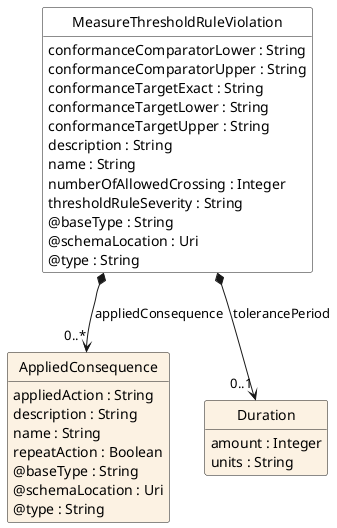 @startuml
hide circle
hide methods
hide stereotype
show <<Enumeration>> stereotype
skinparam class {
   BackgroundColor<<Enumeration>> #E6F5F7
   BackgroundColor<<Ref>> #FFFFE0
   BackgroundColor<<Pivot>> #FFFFFFF
   BackgroundColor<<SimpleType>> #E2F0DA
   BackgroundColor #FCF2E3
}

class MeasureThresholdRuleViolation <<Pivot>> {
    conformanceComparatorLower : String
    conformanceComparatorUpper : String
    conformanceTargetExact : String
    conformanceTargetLower : String
    conformanceTargetUpper : String
    description : String
    name : String
    numberOfAllowedCrossing : Integer
    thresholdRuleSeverity : String
    @baseType : String
    @schemaLocation : Uri
    @type : String
}

class AppliedConsequence  {
    appliedAction : String
    description : String
    name : String
    repeatAction : Boolean
    @baseType : String
    @schemaLocation : Uri
    @type : String
}

class Duration  {
    amount : Integer
    units : String
}

MeasureThresholdRuleViolation *-->  "0..*" AppliedConsequence : appliedConsequence

MeasureThresholdRuleViolation *-->  "0..1" Duration : tolerancePeriod

@enduml